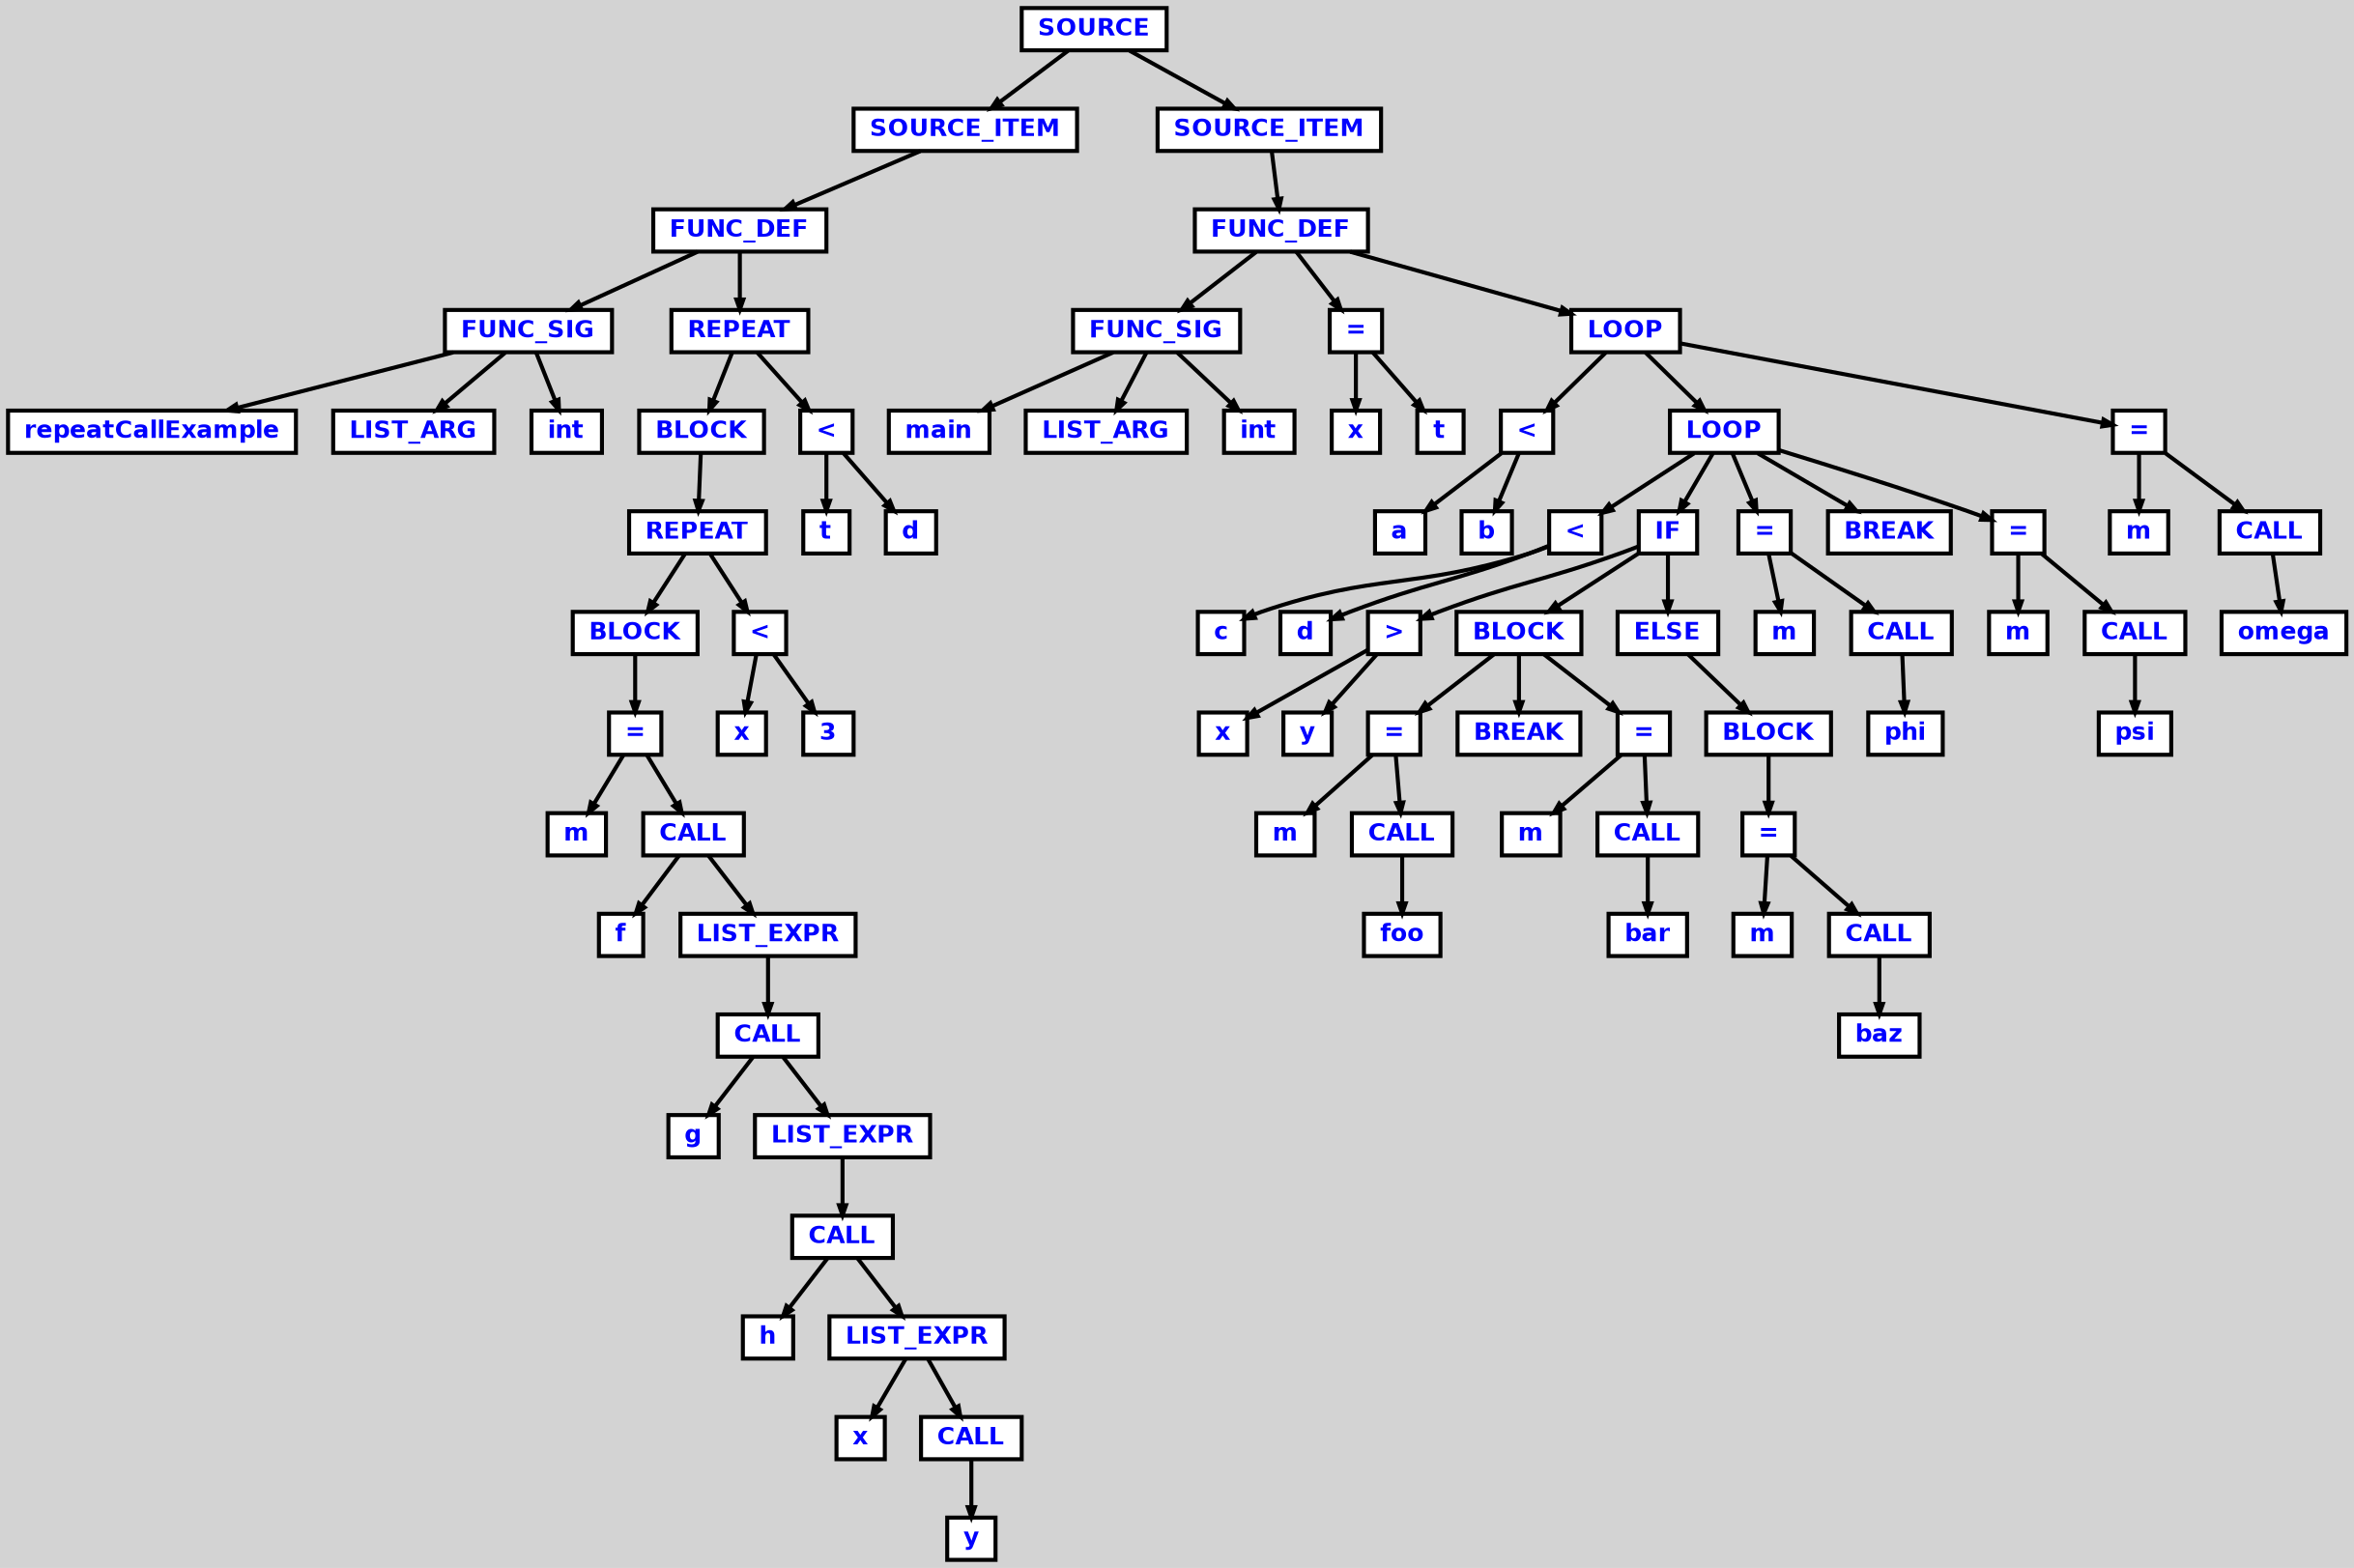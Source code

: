 digraph {

	ordering=out;
	ranksep=.4;
	bgcolor="lightgrey";  node [shape=box, fixedsize=false, fontsize=12, fontname="Helvetica-bold", fontcolor="blue"
	width=.25, height=.25, color="black", fillcolor="white", style="filled, solid, bold"];

	edge [arrowsize=.5, color="black", style="bold"]

	n0x7f43090c2f20[label="SOURCE"]
	n0x7f43090b4658[label="SOURCE_ITEM"]
	n0x7f43090b4178[label="FUNC_DEF"]
	n0x7f43090853f0[label="FUNC_SIG"]
	n0x7f4309085180[label="repeatCallExample"]
	n0x7f43090852b8[label="LIST_ARG"]
	n0x7f4309085660[label="int"]
	n0x7f43090b42b0[label="REPEAT"]
	n0x7f43090b3a28[label="BLOCK"]
	n0x7f43090b3b60[label="REPEAT"]
	n0x7f43090b37b8[label="BLOCK"]
	n0x7f43090b3680[label="="]
	n0x7f43090b00e0[label="m"]
	n0x7f43090b3548[label="CALL"]
	n0x7f43090b16d0[label="f"]
	n0x7f43090b3410[label="LIST_EXPR"]
	n0x7f43090b32d8[label="CALL"]
	n0x7f43090b21c8[label="g"]
	n0x7f43090b31a0[label="LIST_EXPR"]
	n0x7f43090b3068[label="CALL"]
	n0x7f43090b27e0[label="h"]
	n0x7f43090b2f30[label="LIST_EXPR"]
	n0x7f43090b2918[label="x"]
	n0x7f43090b2df8[label="CALL"]
	n0x7f43090b2cc0[label="y"]
	n0x7f43090b3c98[label="<"]
	n0x7f43090b3dd0[label="x"]
	n0x7f43090b4040[label="3"]
	n0x7f43090b43e8[label="<"]
	n0x7f43090b4520[label="t"]
	n0x7f43090b4790[label="d"]
	n0x7f43090c2de8[label="SOURCE_ITEM"]
	n0x7f43090c2428[label="FUNC_DEF"]
	n0x7f43090b4a00[label="FUNC_SIG"]
	n0x7f43090b3f08[label="main"]
	n0x7f43090b48c8[label="LIST_ARG"]
	n0x7f43090b4c70[label="int"]
	n0x7f43090b54f8[label="="]
	n0x7f43090b5288[label="x"]
	n0x7f43090b5630[label="t"]
	n0x7f43090c2cb0[label="LOOP"]
	n0x7f43090b5c48[label="<"]
	n0x7f43090b5d80[label="a"]
	n0x7f43090b5ff0[label="b"]
	n0x7f43090c2080[label="LOOP"]
	n0x7f43090b6398[label="<"]
	n0x7f43090b64d0[label="c"]
	n0x7f43090b6740[label="d"]
	n0x7f43090c06e8[label="IF"]
	n0x7f43090b6ae8[label=">"]
	n0x7f43090b6c20[label="x"]
	n0x7f43090b6e90[label="y"]
	n0x7f43090bb7b0[label="BLOCK"]
	n0x7f43090ba7d8[label="="]
	n0x7f43090ba1c0[label="m"]
	n0x7f43090ba6a0[label="CALL"]
	n0x7f43090ba568[label="foo"]
	n0x7f43090baa48[label="BREAK"]
	n0x7f43090bb540[label="="]
	n0x7f43090baf28[label="m"]
	n0x7f43090bb408[label="CALL"]
	n0x7f43090bb2d0[label="bar"]
	n0x7f43090bfd28[label="ELSE"]
	n0x7f43090c05b0[label="BLOCK"]
	n0x7f43090c0478[label="="]
	n0x7f43090bfe60[label="m"]
	n0x7f43090c0340[label="CALL"]
	n0x7f43090c0208[label="baz"]
	n0x7f43090c11e0[label="="]
	n0x7f43090c0bc8[label="m"]
	n0x7f43090c10a8[label="CALL"]
	n0x7f43090c0f70[label="phi"]
	n0x7f43090c1450[label="BREAK"]
	n0x7f43090c1f48[label="="]
	n0x7f43090c1930[label="m"]
	n0x7f43090c1e10[label="CALL"]
	n0x7f43090c1cd8[label="psi"]
	n0x7f43090c2b78[label="="]
	n0x7f43090c2560[label="m"]
	n0x7f43090c2a40[label="CALL"]
	n0x7f43090c2908[label="omega"]

		n0x7f43090c2f20 -> n0x7f43090b4658		// SOURCE -> SOURCE_ITEM
		n0x7f43090b4658 -> n0x7f43090b4178		// SOURCE_ITEM -> FUNC_DEF
		n0x7f43090b4178 -> n0x7f43090853f0		// FUNC_DEF -> FUNC_SIG
		n0x7f43090853f0 -> n0x7f4309085180		// FUNC_SIG -> repeatCallExample
		n0x7f43090853f0 -> n0x7f43090852b8		// FUNC_SIG -> LIST_ARG
		n0x7f43090853f0 -> n0x7f4309085660		// FUNC_SIG -> int
		n0x7f43090b4178 -> n0x7f43090b42b0		// FUNC_DEF -> REPEAT
		n0x7f43090b42b0 -> n0x7f43090b3a28		// REPEAT -> BLOCK
		n0x7f43090b3a28 -> n0x7f43090b3b60		// BLOCK -> REPEAT
		n0x7f43090b3b60 -> n0x7f43090b37b8		// REPEAT -> BLOCK
		n0x7f43090b37b8 -> n0x7f43090b3680		// BLOCK -> =
		n0x7f43090b3680 -> n0x7f43090b00e0		// = -> m
		n0x7f43090b3680 -> n0x7f43090b3548		// = -> CALL
		n0x7f43090b3548 -> n0x7f43090b16d0		// CALL -> f
		n0x7f43090b3548 -> n0x7f43090b3410		// CALL -> LIST_EXPR
		n0x7f43090b3410 -> n0x7f43090b32d8		// LIST_EXPR -> CALL
		n0x7f43090b32d8 -> n0x7f43090b21c8		// CALL -> g
		n0x7f43090b32d8 -> n0x7f43090b31a0		// CALL -> LIST_EXPR
		n0x7f43090b31a0 -> n0x7f43090b3068		// LIST_EXPR -> CALL
		n0x7f43090b3068 -> n0x7f43090b27e0		// CALL -> h
		n0x7f43090b3068 -> n0x7f43090b2f30		// CALL -> LIST_EXPR
		n0x7f43090b2f30 -> n0x7f43090b2918		// LIST_EXPR -> x
		n0x7f43090b2f30 -> n0x7f43090b2df8		// LIST_EXPR -> CALL
		n0x7f43090b2df8 -> n0x7f43090b2cc0		// CALL -> y
		n0x7f43090b3b60 -> n0x7f43090b3c98		// REPEAT -> <
		n0x7f43090b3c98 -> n0x7f43090b3dd0		// < -> x
		n0x7f43090b3c98 -> n0x7f43090b4040		// < -> 3
		n0x7f43090b42b0 -> n0x7f43090b43e8		// REPEAT -> <
		n0x7f43090b43e8 -> n0x7f43090b4520		// < -> t
		n0x7f43090b43e8 -> n0x7f43090b4790		// < -> d
		n0x7f43090c2f20 -> n0x7f43090c2de8		// SOURCE -> SOURCE_ITEM
		n0x7f43090c2de8 -> n0x7f43090c2428		// SOURCE_ITEM -> FUNC_DEF
		n0x7f43090c2428 -> n0x7f43090b4a00		// FUNC_DEF -> FUNC_SIG
		n0x7f43090b4a00 -> n0x7f43090b3f08		// FUNC_SIG -> main
		n0x7f43090b4a00 -> n0x7f43090b48c8		// FUNC_SIG -> LIST_ARG
		n0x7f43090b4a00 -> n0x7f43090b4c70		// FUNC_SIG -> int
		n0x7f43090c2428 -> n0x7f43090b54f8		// FUNC_DEF -> =
		n0x7f43090b54f8 -> n0x7f43090b5288		// = -> x
		n0x7f43090b54f8 -> n0x7f43090b5630		// = -> t
		n0x7f43090c2428 -> n0x7f43090c2cb0		// FUNC_DEF -> LOOP
		n0x7f43090c2cb0 -> n0x7f43090b5c48		// LOOP -> <
		n0x7f43090b5c48 -> n0x7f43090b5d80		// < -> a
		n0x7f43090b5c48 -> n0x7f43090b5ff0		// < -> b
		n0x7f43090c2cb0 -> n0x7f43090c2080		// LOOP -> LOOP
		n0x7f43090c2080 -> n0x7f43090b6398		// LOOP -> <
		n0x7f43090b6398 -> n0x7f43090b64d0		// < -> c
		n0x7f43090b6398 -> n0x7f43090b6740		// < -> d
		n0x7f43090c2080 -> n0x7f43090c06e8		// LOOP -> IF
		n0x7f43090c06e8 -> n0x7f43090b6ae8		// IF -> >
		n0x7f43090b6ae8 -> n0x7f43090b6c20		// > -> x
		n0x7f43090b6ae8 -> n0x7f43090b6e90		// > -> y
		n0x7f43090c06e8 -> n0x7f43090bb7b0		// IF -> BLOCK
		n0x7f43090bb7b0 -> n0x7f43090ba7d8		// BLOCK -> =
		n0x7f43090ba7d8 -> n0x7f43090ba1c0		// = -> m
		n0x7f43090ba7d8 -> n0x7f43090ba6a0		// = -> CALL
		n0x7f43090ba6a0 -> n0x7f43090ba568		// CALL -> foo
		n0x7f43090bb7b0 -> n0x7f43090baa48		// BLOCK -> BREAK
		n0x7f43090bb7b0 -> n0x7f43090bb540		// BLOCK -> =
		n0x7f43090bb540 -> n0x7f43090baf28		// = -> m
		n0x7f43090bb540 -> n0x7f43090bb408		// = -> CALL
		n0x7f43090bb408 -> n0x7f43090bb2d0		// CALL -> bar
		n0x7f43090c06e8 -> n0x7f43090bfd28		// IF -> ELSE
		n0x7f43090bfd28 -> n0x7f43090c05b0		// ELSE -> BLOCK
		n0x7f43090c05b0 -> n0x7f43090c0478		// BLOCK -> =
		n0x7f43090c0478 -> n0x7f43090bfe60		// = -> m
		n0x7f43090c0478 -> n0x7f43090c0340		// = -> CALL
		n0x7f43090c0340 -> n0x7f43090c0208		// CALL -> baz
		n0x7f43090c2080 -> n0x7f43090c11e0		// LOOP -> =
		n0x7f43090c11e0 -> n0x7f43090c0bc8		// = -> m
		n0x7f43090c11e0 -> n0x7f43090c10a8		// = -> CALL
		n0x7f43090c10a8 -> n0x7f43090c0f70		// CALL -> phi
		n0x7f43090c2080 -> n0x7f43090c1450		// LOOP -> BREAK
		n0x7f43090c2080 -> n0x7f43090c1f48		// LOOP -> =
		n0x7f43090c1f48 -> n0x7f43090c1930		// = -> m
		n0x7f43090c1f48 -> n0x7f43090c1e10		// = -> CALL
		n0x7f43090c1e10 -> n0x7f43090c1cd8		// CALL -> psi
		n0x7f43090c2cb0 -> n0x7f43090c2b78		// LOOP -> =
		n0x7f43090c2b78 -> n0x7f43090c2560		// = -> m
		n0x7f43090c2b78 -> n0x7f43090c2a40		// = -> CALL
		n0x7f43090c2a40 -> n0x7f43090c2908		// CALL -> omega

}